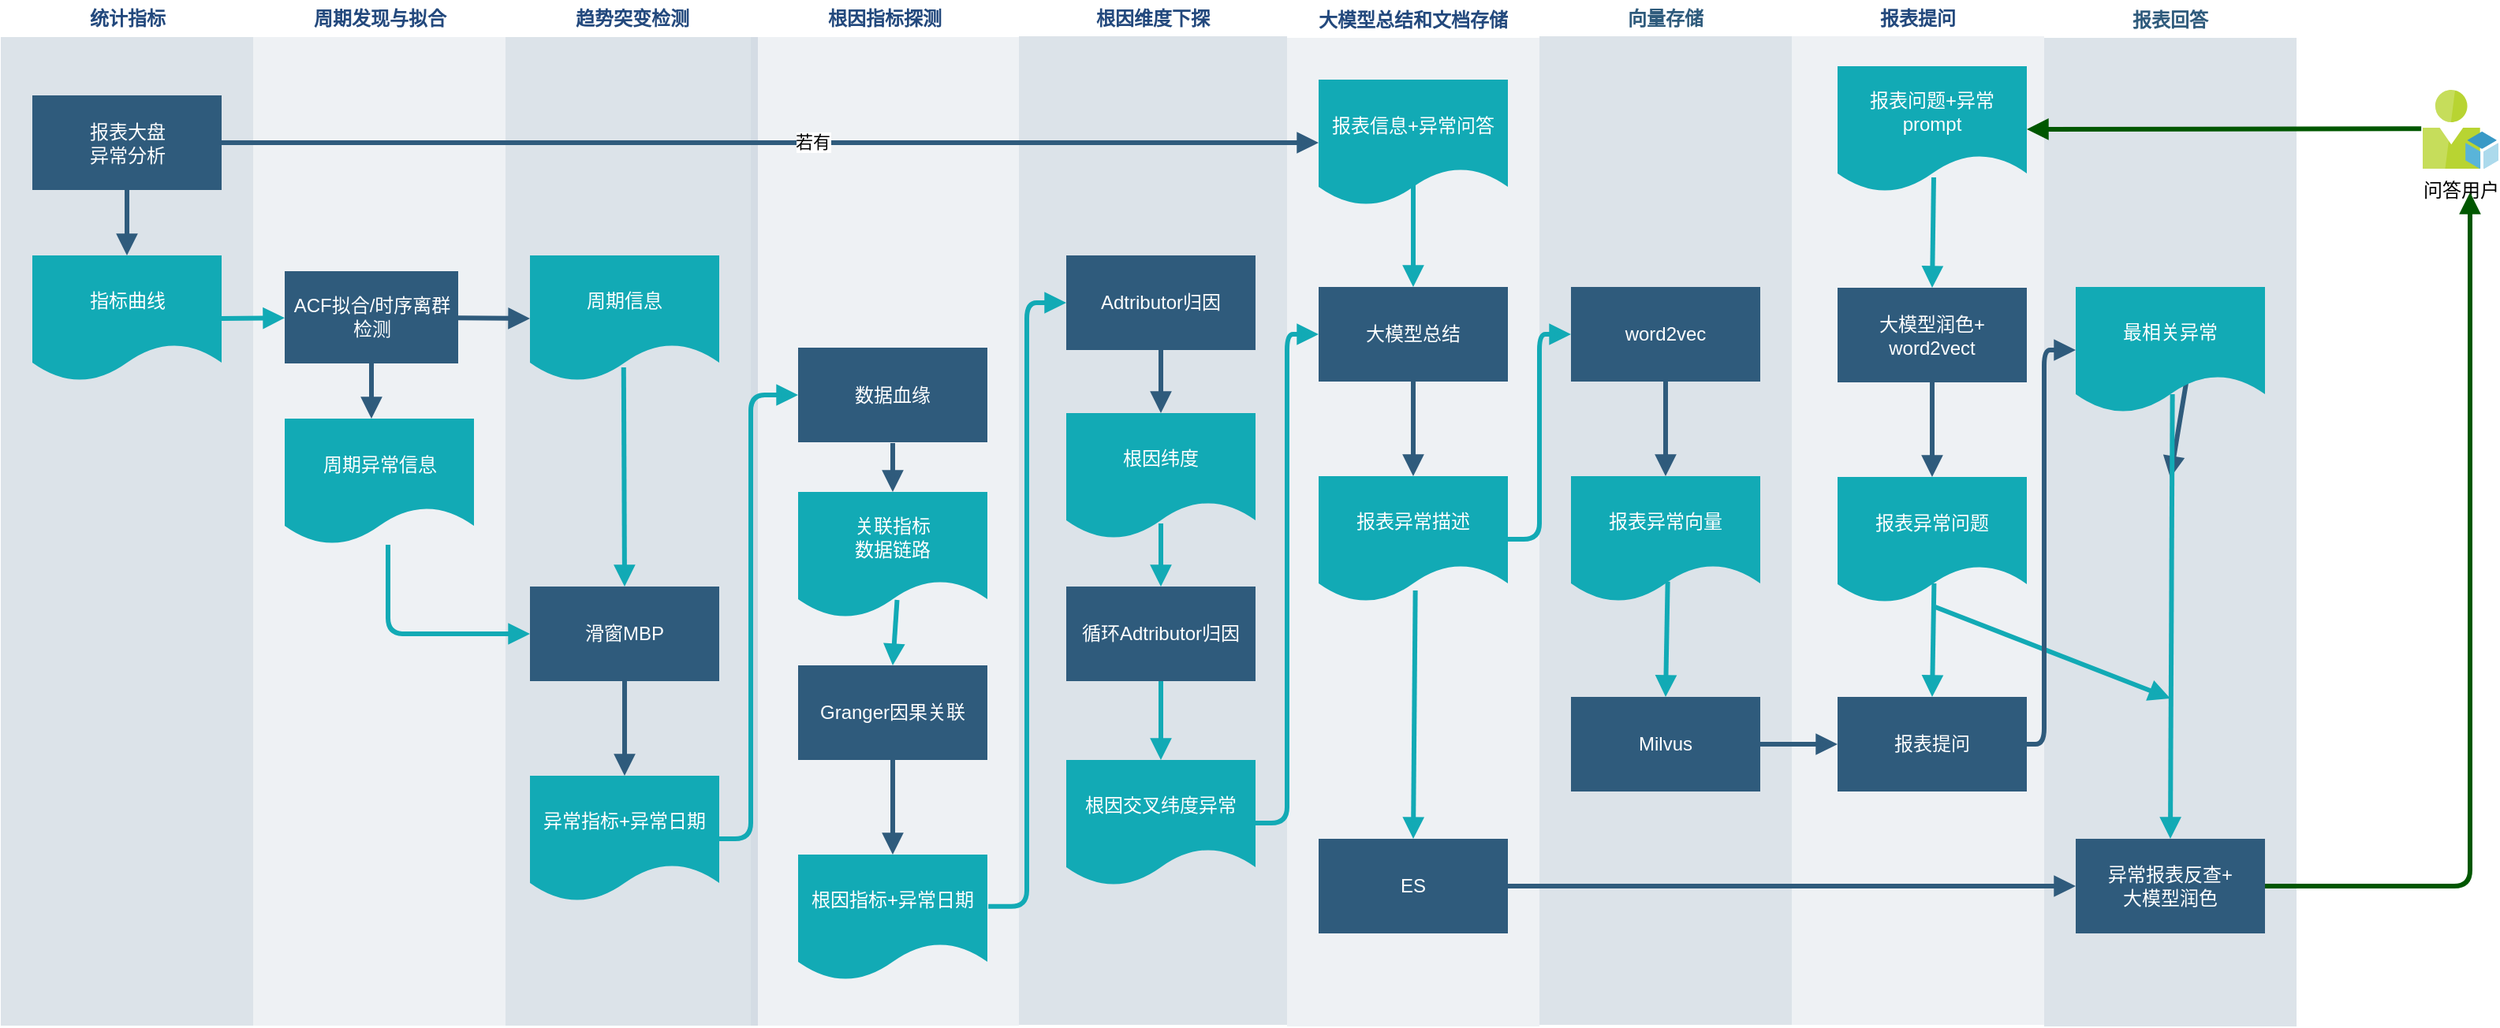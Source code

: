 <mxfile version="24.4.0" type="github">
  <diagram id="07fea595-8f29-1299-0266-81d95cde20df" name="Page-1">
    <mxGraphModel dx="882" dy="822" grid="1" gridSize="10" guides="1" tooltips="1" connect="1" arrows="1" fold="1" page="1" pageScale="1" pageWidth="1169" pageHeight="827" background="#ffffff" math="0" shadow="0">
      <root>
        <mxCell id="0" />
        <mxCell id="1" parent="0" />
        <mxCell id="170" value="&lt;font color=&quot;#23497d&quot;&gt;统计指标&lt;/font&gt;" style="swimlane;whiteSpace=wrap;fillColor=none;swimlaneFillColor=#BAC8D3;fontColor=#2F5B7C;fontFamily=Tahoma;html=1;strokeColor=none;opacity=50;" parent="1" vertex="1">
          <mxGeometry x="24.5" y="88.5" width="160" height="650" as="geometry">
            <mxRectangle x="20" y="20" width="80" height="23" as="alternateBounds" />
          </mxGeometry>
        </mxCell>
        <mxCell id="171" value="报表大盘&lt;div&gt;异常分析&lt;/div&gt;" style="whiteSpace=wrap;shadow=0;fontColor=#FFFFFF;fontFamily=Helvetica;fontStyle=0;html=1;fontSize=12;plain-purple;strokeColor=none;fillColor=#2f5b7c;gradientColor=none;spacing=6;verticalAlign=middle;" parent="170" vertex="1">
          <mxGeometry x="20" y="60" width="120" height="60" as="geometry" />
        </mxCell>
        <mxCell id="kB9sU5k_vF1AV_SdbhMd-239" value="指标曲线" style="shape=document;whiteSpace=wrap;verticalAlign=middle;strokeColor=none;fillColor=#12aab5;shadow=0;fontColor=#FFFFFF;fontFamily=Helvetica;fontStyle=0;html=1;fontSize=12;spacing=6;spacingBottom=22;" vertex="1" parent="170">
          <mxGeometry x="20" y="161.5" width="120" height="80" as="geometry" />
        </mxCell>
        <mxCell id="kB9sU5k_vF1AV_SdbhMd-288" value="" style="strokeColor=#2F5B7C;strokeWidth=3;html=1;endArrow=block;endFill=1;exitX=0.5;exitY=1;exitDx=0;exitDy=0;entryX=0.5;entryY=0;entryDx=0;entryDy=0;" edge="1" parent="170" source="171" target="kB9sU5k_vF1AV_SdbhMd-239">
          <mxGeometry x="300" y="195" width="100" height="100" as="geometry">
            <mxPoint x="150.5" y="211.5" as="sourcePoint" />
            <mxPoint x="190.5" y="211.5" as="targetPoint" />
          </mxGeometry>
        </mxCell>
        <mxCell id="176" value="&lt;font color=&quot;#23497d&quot;&gt;大模型总结和文档存储&lt;/font&gt;" style="swimlane;whiteSpace=wrap;fillColor=none;swimlaneFillColor=#BAC8D3;fontColor=#2F5B7C;fontFamily=Tahoma;html=1;strokeColor=none;opacity=25;" parent="1" vertex="1">
          <mxGeometry x="840" y="89" width="160" height="650" as="geometry">
            <mxRectangle x="20" y="20" width="80" height="23" as="alternateBounds" />
          </mxGeometry>
        </mxCell>
        <mxCell id="kB9sU5k_vF1AV_SdbhMd-253" value="ES" style="whiteSpace=wrap;strokeColor=none;fillColor=#2f5b7c;shadow=0;fontColor=#FFFFFF;fontFamily=Helvetica;fontStyle=0;html=1;fontSize=12;spacing=6;verticalAlign=middle;" vertex="1" parent="176">
          <mxGeometry x="20" y="531" width="120" height="60" as="geometry" />
        </mxCell>
        <mxCell id="198" value="大模型总结" style="whiteSpace=wrap;strokeColor=none;fillColor=#2f5b7c;shadow=0;fontColor=#FFFFFF;fontFamily=Helvetica;fontStyle=0;html=1;fontSize=12;spacing=6;verticalAlign=middle;" parent="176" vertex="1">
          <mxGeometry x="20" y="181" width="120" height="60" as="geometry" />
        </mxCell>
        <mxCell id="177" value="报表信息+异常问答" style="shape=document;whiteSpace=wrap;verticalAlign=middle;strokeColor=none;fillColor=#12aab5;shadow=0;fontColor=#FFFFFF;fontFamily=Helvetica;fontStyle=0;html=1;fontSize=12;spacing=6;spacingBottom=22;" parent="176" vertex="1">
          <mxGeometry x="20" y="49.5" width="120" height="80" as="geometry" />
        </mxCell>
        <mxCell id="kB9sU5k_vF1AV_SdbhMd-259" value="" style="strokeColor=#12AAB5;strokeWidth=3;html=1;endArrow=block;endFill=1;" edge="1" parent="176" target="198">
          <mxGeometry x="124.5" y="89.5" width="100" height="100" as="geometry">
            <mxPoint x="80" y="111" as="sourcePoint" />
            <mxPoint x="226" y="-68" as="targetPoint" />
          </mxGeometry>
        </mxCell>
        <mxCell id="kB9sU5k_vF1AV_SdbhMd-260" value="报表异常描述" style="shape=document;whiteSpace=wrap;verticalAlign=middle;strokeColor=none;fillColor=#12aab5;shadow=0;fontColor=#FFFFFF;fontFamily=Helvetica;fontStyle=0;html=1;fontSize=12;spacing=6;spacingBottom=22;" vertex="1" parent="176">
          <mxGeometry x="20" y="301" width="120" height="80" as="geometry" />
        </mxCell>
        <mxCell id="kB9sU5k_vF1AV_SdbhMd-261" value="" style="strokeColor=#12AAB5;strokeWidth=3;html=1;endArrow=block;endFill=1;exitX=0.511;exitY=0.906;exitDx=0;exitDy=0;entryX=0.5;entryY=0;entryDx=0;entryDy=0;exitPerimeter=0;" edge="1" parent="176" source="kB9sU5k_vF1AV_SdbhMd-260" target="kB9sU5k_vF1AV_SdbhMd-253">
          <mxGeometry x="124.5" y="89.5" width="100" height="100" as="geometry">
            <mxPoint x="-20" y="531" as="sourcePoint" />
            <mxPoint x="36" y="392" as="targetPoint" />
          </mxGeometry>
        </mxCell>
        <mxCell id="200" value="" style="edgeStyle=segmentEdgeStyle;strokeColor=#2F5B7C;strokeWidth=3;html=1;endArrow=block;endFill=1;entryX=0.5;entryY=0;entryDx=0;entryDy=0;" parent="176" source="198" target="kB9sU5k_vF1AV_SdbhMd-260" edge="1">
          <mxGeometry width="100" height="100" relative="1" as="geometry">
            <mxPoint x="174.5" y="569.5" as="sourcePoint" />
            <mxPoint x="274.5" y="469.5" as="targetPoint" />
          </mxGeometry>
        </mxCell>
        <mxCell id="180" value="&lt;font color=&quot;#23497d&quot;&gt;根因维度下探&lt;/font&gt;" style="swimlane;whiteSpace=wrap;fillColor=none;swimlaneFillColor=#BAC8D3;fontColor=#2F5B7C;fontFamily=Tahoma;html=1;strokeColor=none;opacity=50;" parent="1" vertex="1">
          <mxGeometry x="670" y="88" width="170" height="650" as="geometry">
            <mxRectangle x="20" y="20" width="80" height="23" as="alternateBounds" />
          </mxGeometry>
        </mxCell>
        <mxCell id="182" value="Adtributor归因" style="whiteSpace=wrap;strokeColor=none;fillColor=#2f5b7c;shadow=0;fontColor=#FFFFFF;fontFamily=Helvetica;fontStyle=0;html=1;fontSize=12;spacing=6;verticalAlign=middle;" parent="180" vertex="1">
          <mxGeometry x="30" y="162" width="120" height="60" as="geometry" />
        </mxCell>
        <mxCell id="kB9sU5k_vF1AV_SdbhMd-230" value="循环Adtributor归因" style="whiteSpace=wrap;fillColor=#2f5b7c;strokeColor=none;shadow=0;fontColor=#FFFFFF;fontFamily=Helvetica;fontStyle=0;html=1;fontSize=12;spacing=6;verticalAlign=middle;" vertex="1" parent="180">
          <mxGeometry x="30" y="372" width="120" height="60" as="geometry" />
        </mxCell>
        <mxCell id="kB9sU5k_vF1AV_SdbhMd-234" value="根因交叉纬度异常" style="shape=document;whiteSpace=wrap;strokeColor=none;fillColor=#12aab5;shadow=0;fontColor=#FFFFFF;fontFamily=Helvetica;fontStyle=0;html=1;fontSize=12;verticalAlign=middle;spacing=6;spacingBottom=22;" vertex="1" parent="180">
          <mxGeometry x="30" y="482" width="120" height="80" as="geometry" />
        </mxCell>
        <mxCell id="kB9sU5k_vF1AV_SdbhMd-235" value="" style="strokeColor=#12AAB5;strokeWidth=3;html=1;endArrow=block;endFill=1;entryX=0.5;entryY=0;entryDx=0;entryDy=0;exitX=0.5;exitY=1;exitDx=0;exitDy=0;" edge="1" parent="180" source="kB9sU5k_vF1AV_SdbhMd-230" target="kB9sU5k_vF1AV_SdbhMd-234">
          <mxGeometry width="100" height="100" relative="1" as="geometry">
            <mxPoint x="-100" y="435.5" as="sourcePoint" />
            <mxPoint x="-100" y="482.5" as="targetPoint" />
          </mxGeometry>
        </mxCell>
        <mxCell id="kB9sU5k_vF1AV_SdbhMd-246" value="根因纬度" style="shape=document;whiteSpace=wrap;strokeColor=none;fillColor=#12aab5;shadow=0;fontColor=#FFFFFF;fontFamily=Helvetica;fontStyle=0;html=1;fontSize=12;verticalAlign=middle;spacing=6;spacingBottom=22;" vertex="1" parent="180">
          <mxGeometry x="30" y="262" width="120" height="80" as="geometry" />
        </mxCell>
        <mxCell id="kB9sU5k_vF1AV_SdbhMd-257" value="" style="strokeColor=#2F5B7C;strokeWidth=3;html=1;endArrow=block;endFill=1;exitX=0.5;exitY=1;exitDx=0;exitDy=0;entryX=0.5;entryY=0;entryDx=0;entryDy=0;" edge="1" parent="180" source="182" target="kB9sU5k_vF1AV_SdbhMd-246">
          <mxGeometry x="-525.5" y="132" width="100" height="100" as="geometry">
            <mxPoint x="74.44" y="232" as="sourcePoint" />
            <mxPoint x="74.44" y="316.5" as="targetPoint" />
          </mxGeometry>
        </mxCell>
        <mxCell id="kB9sU5k_vF1AV_SdbhMd-265" value="" style="strokeColor=#12AAB5;strokeWidth=3;html=1;endArrow=block;endFill=1;entryX=0.5;entryY=0;entryDx=0;entryDy=0;" edge="1" parent="180" target="kB9sU5k_vF1AV_SdbhMd-230">
          <mxGeometry width="100" height="100" relative="1" as="geometry">
            <mxPoint x="90" y="332" as="sourcePoint" />
            <mxPoint x="-80" y="432.5" as="targetPoint" />
          </mxGeometry>
        </mxCell>
        <mxCell id="183" value="&lt;font color=&quot;#23497d&quot;&gt;周期发现与拟合&lt;/font&gt;" style="swimlane;whiteSpace=wrap;fillColor=none;swimlaneFillColor=#BAC8D3;fontColor=#2F5B7C;fontFamily=Tahoma;html=1;strokeColor=none;opacity=25;" parent="1" vertex="1">
          <mxGeometry x="184.5" y="88.5" width="160" height="650" as="geometry">
            <mxRectangle x="20" y="20" width="80" height="23" as="alternateBounds" />
          </mxGeometry>
        </mxCell>
        <mxCell id="184" value="ACF拟合/时序离群检测" style="whiteSpace=wrap;shadow=0;fontColor=#FFFFFF;fontFamily=Helvetica;fontStyle=0;html=1;fontSize=12;plain-purple;strokeColor=none;fillColor=#2f5b7c;gradientColor=none;spacing=6;verticalAlign=middle;" parent="183" vertex="1">
          <mxGeometry x="20" y="171.5" width="110" height="58.5" as="geometry" />
        </mxCell>
        <mxCell id="185" value="周期异常信息" style="shape=document;whiteSpace=wrap;verticalAlign=middle;strokeColor=none;fillColor=#12aab5;shadow=0;fontColor=#FFFFFF;fontFamily=Helvetica;fontStyle=0;html=1;fontSize=12;spacing=6;spacingBottom=22;" parent="183" vertex="1">
          <mxGeometry x="20" y="265" width="120" height="80" as="geometry" />
        </mxCell>
        <mxCell id="186" value="" style="edgeStyle=segmentEdgeStyle;strokeColor=#2F5B7C;strokeWidth=3;html=1;endArrow=block;endFill=1;" parent="183" source="184" target="185" edge="1">
          <mxGeometry width="100" height="100" relative="1" as="geometry">
            <mxPoint x="-10" y="100" as="sourcePoint" />
            <mxPoint x="90" y="175" as="targetPoint" />
          </mxGeometry>
        </mxCell>
        <mxCell id="187" value="&lt;font color=&quot;#23497d&quot;&gt;趋势突变检测&lt;/font&gt;" style="swimlane;whiteSpace=wrap;fillColor=none;swimlaneFillColor=#BAC8D3;fontColor=#2F5B7C;fontFamily=Tahoma;html=1;strokeColor=none;opacity=50;" parent="1" vertex="1">
          <mxGeometry x="344.5" y="88.5" width="160" height="650" as="geometry">
            <mxRectangle x="20" y="20" width="80" height="23" as="alternateBounds" />
          </mxGeometry>
        </mxCell>
        <mxCell id="190" value="异常指标+异常日期" style="shape=document;whiteSpace=wrap;strokeColor=none;fillColor=#12aab5;shadow=0;fontColor=#FFFFFF;fontFamily=Helvetica;fontStyle=0;html=1;fontSize=12;verticalAlign=middle;spacing=6;spacingBottom=22;" parent="187" vertex="1">
          <mxGeometry x="15.5" y="491.5" width="120" height="80" as="geometry" />
        </mxCell>
        <mxCell id="192" value="" style="strokeColor=#12AAB5;strokeWidth=3;html=1;endArrow=block;endFill=1;exitX=0.495;exitY=0.888;exitDx=0;exitDy=0;exitPerimeter=0;entryX=0.5;entryY=0;entryDx=0;entryDy=0;" parent="187" source="kB9sU5k_vF1AV_SdbhMd-220" target="kB9sU5k_vF1AV_SdbhMd-218" edge="1">
          <mxGeometry width="100" height="100" relative="1" as="geometry">
            <mxPoint x="-90" y="375" as="sourcePoint" />
            <mxPoint x="50" y="490" as="targetPoint" />
          </mxGeometry>
        </mxCell>
        <mxCell id="kB9sU5k_vF1AV_SdbhMd-218" value="滑窗MBP" style="whiteSpace=wrap;strokeColor=none;fillColor=#2f5b7c;shadow=0;fontColor=#FFFFFF;fontFamily=Helvetica;fontStyle=0;html=1;fontSize=12;spacing=6;verticalAlign=middle;" vertex="1" parent="187">
          <mxGeometry x="15.5" y="371.5" width="120" height="60" as="geometry" />
        </mxCell>
        <mxCell id="kB9sU5k_vF1AV_SdbhMd-220" value="周期信息" style="shape=document;whiteSpace=wrap;verticalAlign=middle;strokeColor=none;fillColor=#12aab5;shadow=0;fontColor=#FFFFFF;fontFamily=Helvetica;fontStyle=0;html=1;fontSize=12;spacing=6;spacingBottom=22;" vertex="1" parent="187">
          <mxGeometry x="15.5" y="161.5" width="120" height="80" as="geometry" />
        </mxCell>
        <mxCell id="kB9sU5k_vF1AV_SdbhMd-238" value="" style="strokeColor=#2F5B7C;strokeWidth=3;html=1;endArrow=block;endFill=1;exitX=0.5;exitY=1;exitDx=0;exitDy=0;entryX=0.5;entryY=0;entryDx=0;entryDy=0;" edge="1" parent="187" source="kB9sU5k_vF1AV_SdbhMd-218" target="190">
          <mxGeometry width="100" height="100" relative="1" as="geometry">
            <mxPoint x="84.94" y="441.5" as="sourcePoint" />
            <mxPoint x="85.5" y="491.5" as="targetPoint" />
          </mxGeometry>
        </mxCell>
        <mxCell id="193" value="&lt;font color=&quot;#23497d&quot;&gt;根因指标探测&lt;/font&gt;" style="swimlane;whiteSpace=wrap;fillColor=none;swimlaneFillColor=#BAC8D3;fontColor=#2F5B7C;fontFamily=Tahoma;html=1;strokeColor=none;opacity=25;" parent="1" vertex="1">
          <mxGeometry x="500" y="88.5" width="170" height="650" as="geometry">
            <mxRectangle x="20" y="20" width="80" height="23" as="alternateBounds" />
          </mxGeometry>
        </mxCell>
        <mxCell id="195" value="数据血缘" style="whiteSpace=wrap;strokeColor=none;fillColor=#2f5b7c;shadow=0;fontColor=#FFFFFF;fontFamily=Helvetica;fontStyle=0;html=1;fontSize=12;spacing=6;verticalAlign=middle;" parent="193" vertex="1">
          <mxGeometry x="30" y="220" width="120" height="60" as="geometry" />
        </mxCell>
        <mxCell id="181" value="Granger因果关联" style="whiteSpace=wrap;fillColor=#2f5b7c;strokeColor=none;shadow=0;fontColor=#FFFFFF;fontFamily=Helvetica;fontStyle=0;html=1;fontSize=12;spacing=6;verticalAlign=middle;" parent="193" vertex="1">
          <mxGeometry x="30" y="421.5" width="120" height="60" as="geometry" />
        </mxCell>
        <mxCell id="211" value="" style="strokeColor=#2F5B7C;strokeWidth=3;html=1;endArrow=block;endFill=1;entryX=0.5;entryY=0;entryDx=0;entryDy=0;" parent="193" target="kB9sU5k_vF1AV_SdbhMd-263" edge="1">
          <mxGeometry x="144.5" y="220" width="100" height="100" as="geometry">
            <mxPoint x="90" y="280.5" as="sourcePoint" />
            <mxPoint x="244.5" y="250" as="targetPoint" />
          </mxGeometry>
        </mxCell>
        <mxCell id="kB9sU5k_vF1AV_SdbhMd-226" value="根因指标+异常日期" style="shape=document;whiteSpace=wrap;strokeColor=none;fillColor=#12aab5;shadow=0;fontColor=#FFFFFF;fontFamily=Helvetica;fontStyle=0;html=1;fontSize=12;verticalAlign=middle;spacing=6;spacingBottom=22;" vertex="1" parent="193">
          <mxGeometry x="30" y="541.5" width="120" height="80" as="geometry" />
        </mxCell>
        <mxCell id="kB9sU5k_vF1AV_SdbhMd-262" value="" style="strokeColor=#2F5B7C;strokeWidth=3;html=1;endArrow=block;endFill=1;exitX=0.5;exitY=1;exitDx=0;exitDy=0;entryX=0.5;entryY=0;entryDx=0;entryDy=0;" edge="1" parent="193" source="181" target="kB9sU5k_vF1AV_SdbhMd-226">
          <mxGeometry x="-355.5" y="131.5" width="100" height="100" as="geometry">
            <mxPoint x="100" y="290.5" as="sourcePoint" />
            <mxPoint x="100" y="375" as="targetPoint" />
          </mxGeometry>
        </mxCell>
        <mxCell id="kB9sU5k_vF1AV_SdbhMd-263" value="关联指标&lt;div&gt;数据链路&lt;/div&gt;" style="shape=document;whiteSpace=wrap;verticalAlign=middle;strokeColor=none;fillColor=#12aab5;shadow=0;fontColor=#FFFFFF;fontFamily=Helvetica;fontStyle=0;html=1;fontSize=12;spacing=6;spacingBottom=22;" vertex="1" parent="193">
          <mxGeometry x="30" y="311.5" width="120" height="80" as="geometry" />
        </mxCell>
        <mxCell id="kB9sU5k_vF1AV_SdbhMd-264" value="" style="strokeColor=#12AAB5;strokeWidth=3;html=1;endArrow=block;endFill=1;exitX=0.523;exitY=0.856;exitDx=0;exitDy=0;exitPerimeter=0;entryX=0.5;entryY=0;entryDx=0;entryDy=0;" edge="1" parent="193" source="kB9sU5k_vF1AV_SdbhMd-263" target="181">
          <mxGeometry width="100" height="100" relative="1" as="geometry">
            <mxPoint x="-60.5" y="243" as="sourcePoint" />
            <mxPoint x="-59.5" y="382" as="targetPoint" />
          </mxGeometry>
        </mxCell>
        <mxCell id="196" value="向量存储" style="swimlane;whiteSpace=wrap;fillColor=none;swimlaneFillColor=#BAC8D3;fontColor=#2F5B7C;fontFamily=Tahoma;html=1;strokeColor=none;opacity=50;" parent="1" vertex="1">
          <mxGeometry x="1000" y="88" width="160" height="650" as="geometry">
            <mxRectangle x="20" y="20" width="80" height="23" as="alternateBounds" />
          </mxGeometry>
        </mxCell>
        <mxCell id="kB9sU5k_vF1AV_SdbhMd-276" value="word2vec" style="whiteSpace=wrap;strokeColor=none;fillColor=#2f5b7c;shadow=0;fontColor=#FFFFFF;fontFamily=Helvetica;fontStyle=0;html=1;fontSize=12;spacing=6;verticalAlign=middle;" vertex="1" parent="196">
          <mxGeometry x="20" y="182" width="120" height="60" as="geometry" />
        </mxCell>
        <mxCell id="kB9sU5k_vF1AV_SdbhMd-293" value="报表异常向量" style="shape=document;whiteSpace=wrap;verticalAlign=middle;strokeColor=none;fillColor=#12aab5;shadow=0;fontColor=#FFFFFF;fontFamily=Helvetica;fontStyle=0;html=1;fontSize=12;spacing=6;spacingBottom=22;" vertex="1" parent="196">
          <mxGeometry x="20" y="302" width="120" height="80" as="geometry" />
        </mxCell>
        <mxCell id="kB9sU5k_vF1AV_SdbhMd-295" value="" style="strokeColor=#2F5B7C;strokeWidth=3;html=1;endArrow=block;endFill=1;entryX=0.5;entryY=0;entryDx=0;entryDy=0;exitX=0.5;exitY=1;exitDx=0;exitDy=0;" edge="1" parent="196" source="kB9sU5k_vF1AV_SdbhMd-276" target="kB9sU5k_vF1AV_SdbhMd-293">
          <mxGeometry width="100" height="100" relative="1" as="geometry">
            <mxPoint x="90" y="242" as="sourcePoint" />
            <mxPoint x="-70" y="312" as="targetPoint" />
          </mxGeometry>
        </mxCell>
        <mxCell id="kB9sU5k_vF1AV_SdbhMd-296" value="Milvus" style="whiteSpace=wrap;strokeColor=none;fillColor=#2f5b7c;shadow=0;fontColor=#FFFFFF;fontFamily=Helvetica;fontStyle=0;html=1;fontSize=12;spacing=6;verticalAlign=middle;" vertex="1" parent="196">
          <mxGeometry x="20" y="442" width="120" height="60" as="geometry" />
        </mxCell>
        <mxCell id="kB9sU5k_vF1AV_SdbhMd-297" value="" style="strokeColor=#12AAB5;strokeWidth=3;html=1;endArrow=block;endFill=1;exitX=0.511;exitY=0.836;exitDx=0;exitDy=0;entryX=0.5;entryY=0;entryDx=0;entryDy=0;exitPerimeter=0;" edge="1" parent="196" source="kB9sU5k_vF1AV_SdbhMd-293" target="kB9sU5k_vF1AV_SdbhMd-296">
          <mxGeometry x="-875.5" y="1.5" width="100" height="100" as="geometry">
            <mxPoint x="-69" y="384" as="sourcePoint" />
            <mxPoint x="-70" y="452" as="targetPoint" />
          </mxGeometry>
        </mxCell>
        <mxCell id="205" value="" style="edgeStyle=segmentEdgeStyle;strokeColor=#12AAB5;strokeWidth=3;html=1;endArrow=block;endFill=1;entryX=0;entryY=0.5;entryDx=0;entryDy=0;" parent="1" source="185" target="kB9sU5k_vF1AV_SdbhMd-218" edge="1">
          <mxGeometry x="234.5" y="433.5" width="100" height="100" as="geometry">
            <mxPoint x="384.5" y="818.5" as="sourcePoint" />
            <mxPoint x="300" y="570" as="targetPoint" />
            <Array as="points">
              <mxPoint x="270" y="490" />
            </Array>
          </mxGeometry>
        </mxCell>
        <mxCell id="207" value="" style="strokeColor=#2F5B7C;strokeWidth=3;html=1;endArrow=block;endFill=1;entryX=0;entryY=0.5;entryDx=0;entryDy=0;" parent="1" source="184" target="kB9sU5k_vF1AV_SdbhMd-220" edge="1">
          <mxGeometry x="324.5" y="283.5" width="100" height="100" as="geometry">
            <mxPoint x="454.5" y="298.5" as="sourcePoint" />
            <mxPoint x="450" y="320" as="targetPoint" />
          </mxGeometry>
        </mxCell>
        <mxCell id="208" value="" style="edgeStyle=segmentEdgeStyle;strokeColor=#12AAB5;strokeWidth=3;html=1;endArrow=block;endFill=1;exitX=1;exitY=0.5;exitDx=0;exitDy=0;entryX=0;entryY=0.5;entryDx=0;entryDy=0;" parent="1" source="190" target="195" edge="1">
          <mxGeometry x="484.5" y="178.5" width="100" height="100" as="geometry">
            <mxPoint x="484.5" y="178.556" as="sourcePoint" />
            <mxPoint x="544.5" y="148.5" as="targetPoint" />
            <Array as="points">
              <mxPoint x="500" y="339" />
            </Array>
          </mxGeometry>
        </mxCell>
        <mxCell id="kB9sU5k_vF1AV_SdbhMd-233" value="" style="strokeColor=#12AAB5;strokeWidth=3;html=1;endArrow=block;endFill=1;exitX=1.005;exitY=0.411;exitDx=0;exitDy=0;entryX=0;entryY=0.5;entryDx=0;entryDy=0;exitPerimeter=0;edgeStyle=orthogonalEdgeStyle;" edge="1" parent="1" source="kB9sU5k_vF1AV_SdbhMd-226" target="182">
          <mxGeometry x="484.5" y="178.5" width="100" height="100" as="geometry">
            <mxPoint x="660" y="591" as="sourcePoint" />
            <mxPoint x="700" y="400" as="targetPoint" />
          </mxGeometry>
        </mxCell>
        <mxCell id="kB9sU5k_vF1AV_SdbhMd-237" value="" style="strokeColor=#12AAB5;strokeWidth=3;html=1;endArrow=block;endFill=1;exitX=1;exitY=0.5;exitDx=0;exitDy=0;entryX=0;entryY=0.5;entryDx=0;entryDy=0;edgeStyle=orthogonalEdgeStyle;" edge="1" parent="1" source="kB9sU5k_vF1AV_SdbhMd-234" target="198">
          <mxGeometry x="964.5" y="178.5" width="100" height="100" as="geometry">
            <mxPoint x="975" y="189" as="sourcePoint" />
            <mxPoint x="1075" y="229" as="targetPoint" />
          </mxGeometry>
        </mxCell>
        <mxCell id="kB9sU5k_vF1AV_SdbhMd-274" value="&lt;font color=&quot;#23497d&quot;&gt;报表提问&lt;/font&gt;" style="swimlane;whiteSpace=wrap;fillColor=none;swimlaneFillColor=#BAC8D3;fontColor=#2F5B7C;fontFamily=Tahoma;html=1;strokeColor=none;opacity=25;" vertex="1" parent="1">
          <mxGeometry x="1160" y="88" width="160" height="650" as="geometry">
            <mxRectangle x="20" y="20" width="80" height="23" as="alternateBounds" />
          </mxGeometry>
        </mxCell>
        <mxCell id="kB9sU5k_vF1AV_SdbhMd-280" value="报表问题+异常prompt" style="shape=document;whiteSpace=wrap;verticalAlign=middle;strokeColor=none;fillColor=#12aab5;shadow=0;fontColor=#FFFFFF;fontFamily=Helvetica;fontStyle=0;html=1;fontSize=12;spacing=6;spacingBottom=22;" vertex="1" parent="kB9sU5k_vF1AV_SdbhMd-274">
          <mxGeometry x="29" y="42" width="120" height="80" as="geometry" />
        </mxCell>
        <mxCell id="kB9sU5k_vF1AV_SdbhMd-298" value="大模型润色+&lt;div&gt;word2vect&lt;/div&gt;" style="whiteSpace=wrap;strokeColor=none;fillColor=#2f5b7c;shadow=0;fontColor=#FFFFFF;fontFamily=Helvetica;fontStyle=0;html=1;fontSize=12;spacing=6;verticalAlign=middle;" vertex="1" parent="kB9sU5k_vF1AV_SdbhMd-274">
          <mxGeometry x="29" y="182.5" width="120" height="60" as="geometry" />
        </mxCell>
        <mxCell id="kB9sU5k_vF1AV_SdbhMd-304" value="报表异常问题" style="shape=document;whiteSpace=wrap;verticalAlign=middle;strokeColor=none;fillColor=#12aab5;shadow=0;fontColor=#FFFFFF;fontFamily=Helvetica;fontStyle=0;html=1;fontSize=12;spacing=6;spacingBottom=22;" vertex="1" parent="kB9sU5k_vF1AV_SdbhMd-274">
          <mxGeometry x="29" y="302.5" width="120" height="80" as="geometry" />
        </mxCell>
        <mxCell id="kB9sU5k_vF1AV_SdbhMd-305" value="" style="strokeColor=#2F5B7C;strokeWidth=3;html=1;endArrow=block;endFill=1;entryX=0.5;entryY=0;entryDx=0;entryDy=0;exitX=0.5;exitY=1;exitDx=0;exitDy=0;" edge="1" parent="kB9sU5k_vF1AV_SdbhMd-274" source="kB9sU5k_vF1AV_SdbhMd-298" target="kB9sU5k_vF1AV_SdbhMd-304">
          <mxGeometry width="100" height="100" relative="1" as="geometry">
            <mxPoint x="-60" y="252.5" as="sourcePoint" />
            <mxPoint x="-60" y="312.5" as="targetPoint" />
          </mxGeometry>
        </mxCell>
        <mxCell id="kB9sU5k_vF1AV_SdbhMd-326" value="报表提问" style="whiteSpace=wrap;strokeColor=none;fillColor=#2f5b7c;shadow=0;fontColor=#FFFFFF;fontFamily=Helvetica;fontStyle=0;html=1;fontSize=12;spacing=6;verticalAlign=middle;" vertex="1" parent="kB9sU5k_vF1AV_SdbhMd-274">
          <mxGeometry x="29" y="442" width="120" height="60" as="geometry" />
        </mxCell>
        <mxCell id="kB9sU5k_vF1AV_SdbhMd-308" value="" style="strokeColor=#12AAB5;strokeWidth=3;html=1;endArrow=block;endFill=1;exitX=0.51;exitY=0.844;exitDx=0;exitDy=0;entryX=0.5;entryY=0;entryDx=0;entryDy=0;exitPerimeter=0;" edge="1" parent="kB9sU5k_vF1AV_SdbhMd-274" source="kB9sU5k_vF1AV_SdbhMd-304" target="kB9sU5k_vF1AV_SdbhMd-326">
          <mxGeometry x="-2035.5" y="-86.5" width="100" height="100" as="geometry">
            <mxPoint x="-69" y="379" as="sourcePoint" />
            <mxPoint x="-70" y="452" as="targetPoint" />
          </mxGeometry>
        </mxCell>
        <mxCell id="kB9sU5k_vF1AV_SdbhMd-284" value="问答用户" style="image;sketch=0;aspect=fixed;html=1;points=[];align=center;fontSize=12;image=img/lib/mscae/User_Resource.svg;" vertex="1" parent="1">
          <mxGeometry x="1560" y="145" width="48" height="50" as="geometry" />
        </mxCell>
        <mxCell id="kB9sU5k_vF1AV_SdbhMd-286" value="" style="strokeColor=#2F5B7C;strokeWidth=3;html=1;endArrow=block;endFill=1;entryX=0;entryY=0.5;entryDx=0;entryDy=0;" edge="1" parent="1" source="171" target="177">
          <mxGeometry x="324.5" y="283.5" width="100" height="100" as="geometry">
            <mxPoint x="170" y="180" as="sourcePoint" />
            <mxPoint x="226" y="180" as="targetPoint" />
          </mxGeometry>
        </mxCell>
        <mxCell id="kB9sU5k_vF1AV_SdbhMd-290" value="若有" style="edgeLabel;html=1;align=center;verticalAlign=middle;resizable=0;points=[];" vertex="1" connectable="0" parent="kB9sU5k_vF1AV_SdbhMd-286">
          <mxGeometry relative="1" as="geometry">
            <mxPoint x="26" y="-1" as="offset" />
          </mxGeometry>
        </mxCell>
        <mxCell id="kB9sU5k_vF1AV_SdbhMd-289" value="" style="strokeColor=#12AAB5;strokeWidth=3;html=1;endArrow=block;endFill=1;exitX=1;exitY=0.5;exitDx=0;exitDy=0;" edge="1" parent="1" source="kB9sU5k_vF1AV_SdbhMd-239" target="184">
          <mxGeometry width="100" height="100" relative="1" as="geometry">
            <mxPoint x="439.5" y="331.5" as="sourcePoint" />
            <mxPoint x="440.5" y="470.5" as="targetPoint" />
          </mxGeometry>
        </mxCell>
        <mxCell id="kB9sU5k_vF1AV_SdbhMd-292" value="" style="strokeColor=#12AAB5;strokeWidth=3;html=1;endArrow=block;endFill=1;exitX=1;exitY=0.5;exitDx=0;exitDy=0;entryX=0;entryY=0.5;entryDx=0;entryDy=0;edgeStyle=orthogonalEdgeStyle;" edge="1" parent="1" source="kB9sU5k_vF1AV_SdbhMd-260" target="kB9sU5k_vF1AV_SdbhMd-276">
          <mxGeometry x="124.5" y="89.5" width="100" height="100" as="geometry">
            <mxPoint x="931" y="472" as="sourcePoint" />
            <mxPoint x="930" y="540" as="targetPoint" />
          </mxGeometry>
        </mxCell>
        <mxCell id="kB9sU5k_vF1AV_SdbhMd-300" value="" style="strokeColor=#12AAB5;strokeWidth=3;html=1;endArrow=block;endFill=1;entryX=0.5;entryY=0;entryDx=0;entryDy=0;" edge="1" parent="1" target="kB9sU5k_vF1AV_SdbhMd-298">
          <mxGeometry x="124.5" y="89.5" width="100" height="100" as="geometry">
            <mxPoint x="1250" y="200.5" as="sourcePoint" />
            <mxPoint x="940" y="280.5" as="targetPoint" />
          </mxGeometry>
        </mxCell>
        <mxCell id="kB9sU5k_vF1AV_SdbhMd-317" value="报表回答" style="swimlane;whiteSpace=wrap;fillColor=none;swimlaneFillColor=#BAC8D3;fontColor=#2F5B7C;fontFamily=Tahoma;html=1;strokeColor=none;opacity=50;" vertex="1" parent="1">
          <mxGeometry x="1320" y="89" width="160" height="650" as="geometry">
            <mxRectangle x="20" y="20" width="80" height="23" as="alternateBounds" />
          </mxGeometry>
        </mxCell>
        <mxCell id="kB9sU5k_vF1AV_SdbhMd-320" value="" style="strokeColor=#2F5B7C;strokeWidth=3;html=1;endArrow=block;endFill=1;entryX=0.5;entryY=0;entryDx=0;entryDy=0;exitX=0.5;exitY=1;exitDx=0;exitDy=0;" edge="1" parent="kB9sU5k_vF1AV_SdbhMd-317" source="kB9sU5k_vF1AV_SdbhMd-318">
          <mxGeometry width="100" height="100" relative="1" as="geometry">
            <mxPoint x="90" y="242" as="sourcePoint" />
            <mxPoint x="80" y="302" as="targetPoint" />
          </mxGeometry>
        </mxCell>
        <mxCell id="kB9sU5k_vF1AV_SdbhMd-322" value="" style="strokeColor=#12AAB5;strokeWidth=3;html=1;endArrow=block;endFill=1;exitX=0.511;exitY=0.836;exitDx=0;exitDy=0;entryX=0.5;entryY=0;entryDx=0;entryDy=0;exitPerimeter=0;" edge="1" parent="kB9sU5k_vF1AV_SdbhMd-317" source="kB9sU5k_vF1AV_SdbhMd-319">
          <mxGeometry x="-875.5" y="1.5" width="100" height="100" as="geometry">
            <mxPoint x="-69" y="384" as="sourcePoint" />
            <mxPoint x="80" y="442" as="targetPoint" />
          </mxGeometry>
        </mxCell>
        <mxCell id="kB9sU5k_vF1AV_SdbhMd-328" value="最相关异常" style="shape=document;whiteSpace=wrap;verticalAlign=middle;strokeColor=none;fillColor=#12aab5;shadow=0;fontColor=#FFFFFF;fontFamily=Helvetica;fontStyle=0;html=1;fontSize=12;spacing=6;spacingBottom=22;" vertex="1" parent="kB9sU5k_vF1AV_SdbhMd-317">
          <mxGeometry x="20" y="181" width="120" height="80" as="geometry" />
        </mxCell>
        <mxCell id="kB9sU5k_vF1AV_SdbhMd-330" value="异常报表反查+&lt;div&gt;大模型润色&lt;/div&gt;" style="whiteSpace=wrap;strokeColor=none;fillColor=#2f5b7c;shadow=0;fontColor=#FFFFFF;fontFamily=Helvetica;fontStyle=0;html=1;fontSize=12;spacing=6;verticalAlign=middle;" vertex="1" parent="kB9sU5k_vF1AV_SdbhMd-317">
          <mxGeometry x="20" y="531" width="120" height="60" as="geometry" />
        </mxCell>
        <mxCell id="kB9sU5k_vF1AV_SdbhMd-332" value="" style="strokeColor=#12AAB5;strokeWidth=3;html=1;endArrow=block;endFill=1;entryX=0.5;entryY=0;entryDx=0;entryDy=0;exitX=0.511;exitY=0.85;exitDx=0;exitDy=0;exitPerimeter=0;" edge="1" parent="kB9sU5k_vF1AV_SdbhMd-317" source="kB9sU5k_vF1AV_SdbhMd-328" target="kB9sU5k_vF1AV_SdbhMd-330">
          <mxGeometry x="-1195.5" y="0.5" width="100" height="100" as="geometry">
            <mxPoint x="-60" y="121.5" as="sourcePoint" />
            <mxPoint x="-61" y="192" as="targetPoint" />
          </mxGeometry>
        </mxCell>
        <mxCell id="kB9sU5k_vF1AV_SdbhMd-327" value="" style="strokeColor=#2F5B7C;strokeWidth=3;html=1;endArrow=block;endFill=1;exitX=1;exitY=0.5;exitDx=0;exitDy=0;" edge="1" parent="1" source="kB9sU5k_vF1AV_SdbhMd-296" target="kB9sU5k_vF1AV_SdbhMd-326">
          <mxGeometry width="100" height="100" relative="1" as="geometry">
            <mxPoint x="1259" y="341" as="sourcePoint" />
            <mxPoint x="1259" y="401" as="targetPoint" />
          </mxGeometry>
        </mxCell>
        <mxCell id="kB9sU5k_vF1AV_SdbhMd-329" value="" style="strokeColor=#2F5B7C;strokeWidth=3;html=1;endArrow=block;endFill=1;entryX=0;entryY=0.5;entryDx=0;entryDy=0;exitX=1;exitY=0.5;exitDx=0;exitDy=0;edgeStyle=orthogonalEdgeStyle;" edge="1" parent="1" source="kB9sU5k_vF1AV_SdbhMd-326" target="kB9sU5k_vF1AV_SdbhMd-328">
          <mxGeometry width="100" height="100" relative="1" as="geometry">
            <mxPoint x="1259" y="341" as="sourcePoint" />
            <mxPoint x="1259" y="401" as="targetPoint" />
            <Array as="points">
              <mxPoint x="1320" y="560" />
              <mxPoint x="1320" y="310" />
            </Array>
          </mxGeometry>
        </mxCell>
        <mxCell id="kB9sU5k_vF1AV_SdbhMd-333" value="" style="strokeColor=#2F5B7C;strokeWidth=3;html=1;endArrow=block;endFill=1;exitX=1;exitY=0.5;exitDx=0;exitDy=0;entryX=0;entryY=0.5;entryDx=0;entryDy=0;" edge="1" parent="1" source="kB9sU5k_vF1AV_SdbhMd-253" target="kB9sU5k_vF1AV_SdbhMd-330">
          <mxGeometry width="100" height="100" relative="1" as="geometry">
            <mxPoint x="1150" y="570" as="sourcePoint" />
            <mxPoint x="1199" y="570" as="targetPoint" />
          </mxGeometry>
        </mxCell>
        <mxCell id="kB9sU5k_vF1AV_SdbhMd-335" value="" style="strokeColor=#005700;strokeWidth=3;html=1;endArrow=block;endFill=1;entryX=1;entryY=0.5;entryDx=0;entryDy=0;exitX=-0.019;exitY=0.493;exitDx=0;exitDy=0;exitPerimeter=0;fillColor=#008a00;" edge="1" parent="1" source="kB9sU5k_vF1AV_SdbhMd-284" target="kB9sU5k_vF1AV_SdbhMd-280">
          <mxGeometry x="-1195.5" y="0.5" width="100" height="100" as="geometry">
            <mxPoint x="1421" y="348" as="sourcePoint" />
            <mxPoint x="1420" y="630" as="targetPoint" />
          </mxGeometry>
        </mxCell>
        <mxCell id="kB9sU5k_vF1AV_SdbhMd-336" value="" style="strokeColor=#005700;strokeWidth=3;html=1;endArrow=block;endFill=1;exitX=1;exitY=0.5;exitDx=0;exitDy=0;entryX=0.625;entryY=1.3;entryDx=0;entryDy=0;entryPerimeter=0;edgeStyle=orthogonalEdgeStyle;fillColor=#008a00;" edge="1" parent="1" source="kB9sU5k_vF1AV_SdbhMd-330" target="kB9sU5k_vF1AV_SdbhMd-284">
          <mxGeometry width="100" height="100" relative="1" as="geometry">
            <mxPoint x="990" y="660" as="sourcePoint" />
            <mxPoint x="1350" y="660" as="targetPoint" />
          </mxGeometry>
        </mxCell>
      </root>
    </mxGraphModel>
  </diagram>
</mxfile>
